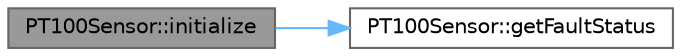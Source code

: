 digraph "PT100Sensor::initialize"
{
 // LATEX_PDF_SIZE
  bgcolor="transparent";
  edge [fontname=Helvetica,fontsize=10,labelfontname=Helvetica,labelfontsize=10];
  node [fontname=Helvetica,fontsize=10,shape=box,height=0.2,width=0.4];
  rankdir="LR";
  Node1 [id="Node000001",label="PT100Sensor::initialize",height=0.2,width=0.4,color="gray40", fillcolor="grey60", style="filled", fontcolor="black",tooltip="Initialize the sensor hardware."];
  Node1 -> Node2 [id="edge1_Node000001_Node000002",color="steelblue1",style="solid",tooltip=" "];
  Node2 [id="Node000002",label="PT100Sensor::getFaultStatus",height=0.2,width=0.4,color="grey40", fillcolor="white", style="filled",URL="$class_p_t100_sensor.html#ae9aa8647e52efca9450704c81993b6eb",tooltip="Get the MAX31865 fault status and description."];
}
